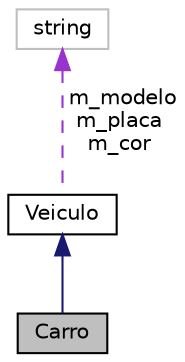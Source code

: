digraph "Carro"
{
  edge [fontname="Helvetica",fontsize="10",labelfontname="Helvetica",labelfontsize="10"];
  node [fontname="Helvetica",fontsize="10",shape=record];
  Node2 [label="Carro",height=0.2,width=0.4,color="black", fillcolor="grey75", style="filled", fontcolor="black"];
  Node3 -> Node2 [dir="back",color="midnightblue",fontsize="10",style="solid",fontname="Helvetica"];
  Node3 [label="Veiculo",height=0.2,width=0.4,color="black", fillcolor="white", style="filled",URL="$classVeiculo.html"];
  Node4 -> Node3 [dir="back",color="darkorchid3",fontsize="10",style="dashed",label=" m_modelo\nm_placa\nm_cor" ,fontname="Helvetica"];
  Node4 [label="string",height=0.2,width=0.4,color="grey75", fillcolor="white", style="filled"];
}
